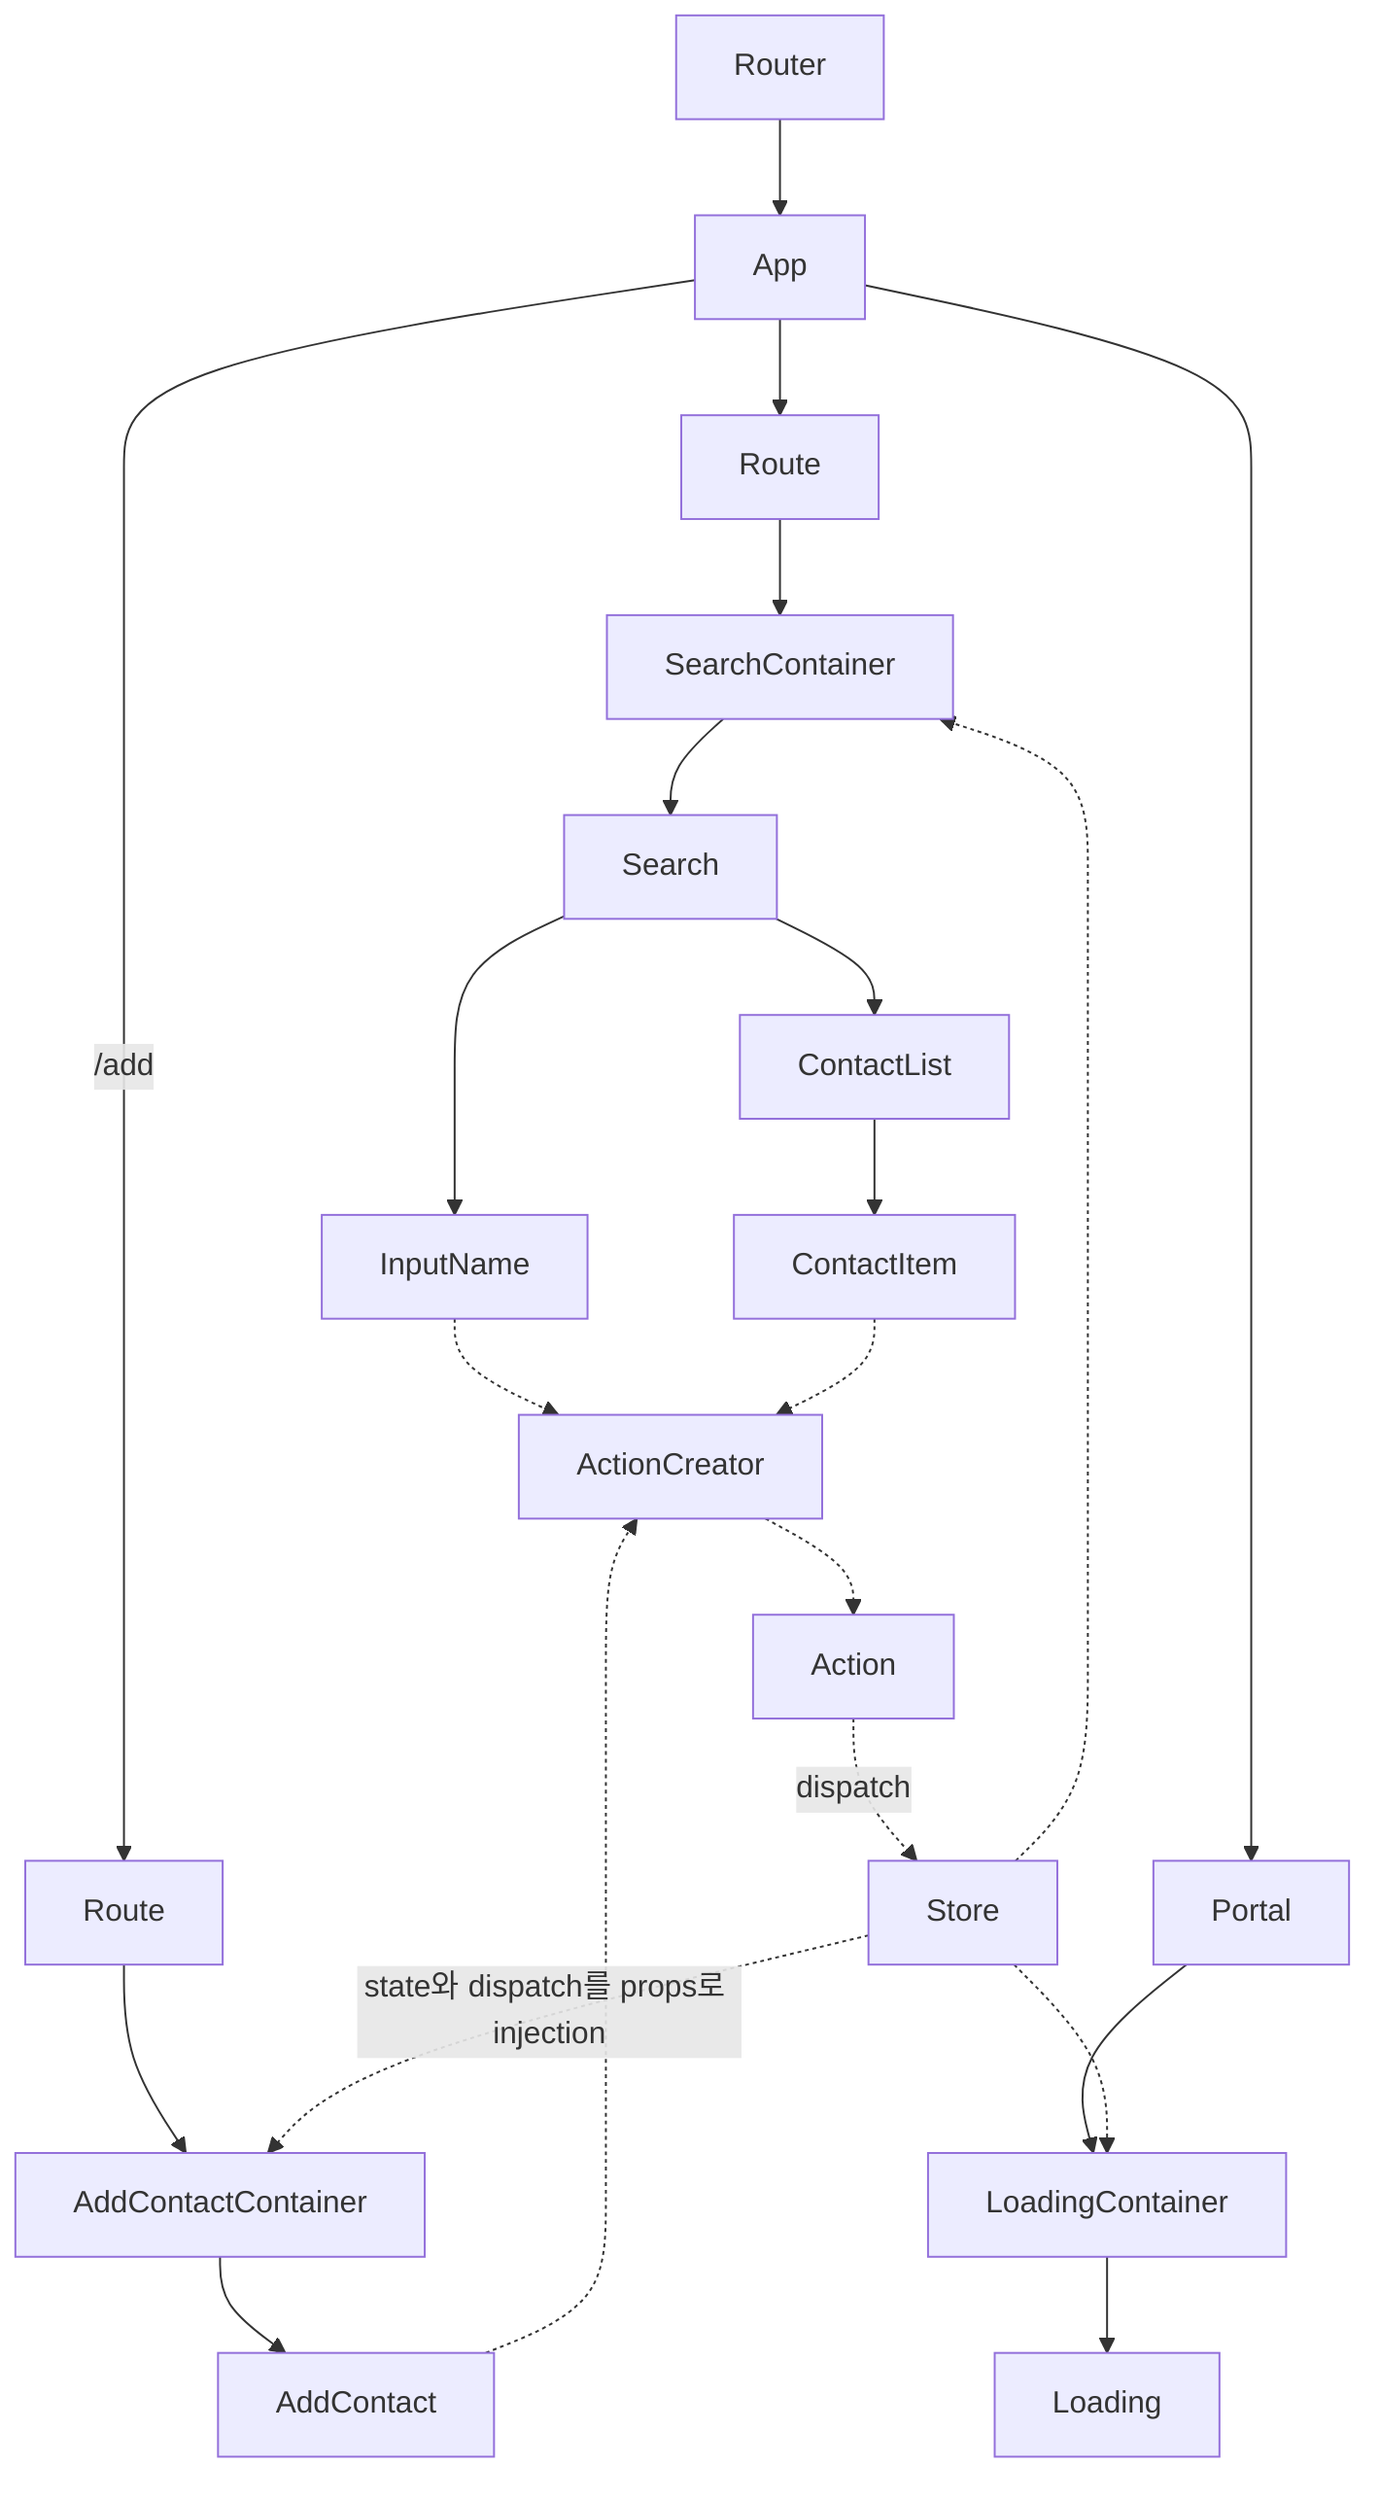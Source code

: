 graph TD;

Router --> App;
App --> A[Route];
App --> |/add|B[Route];
App --> Portal;
A --> SearchContainer;
B --> AddContactContainer;
AddContactContainer --> AddContact;
SearchContainer --> Search;
Search --> InputName;
Search --> ContactList
ContactList --> ContactItem;
Portal --> LoadingContainer;
LoadingContainer --> Loading;
InputName -.-> ActionCreator;
ContactItem -.-> ActionCreator;
AddContact -.-> ActionCreator;
ActionCreator -.-> Action;
Action -.-> |dispatch|Store;
Store -.-> |state와 dispatch를 props로 injection|AddContactContainer;
Store -.-> SearchContainer;
Store -.-> LoadingContainer;